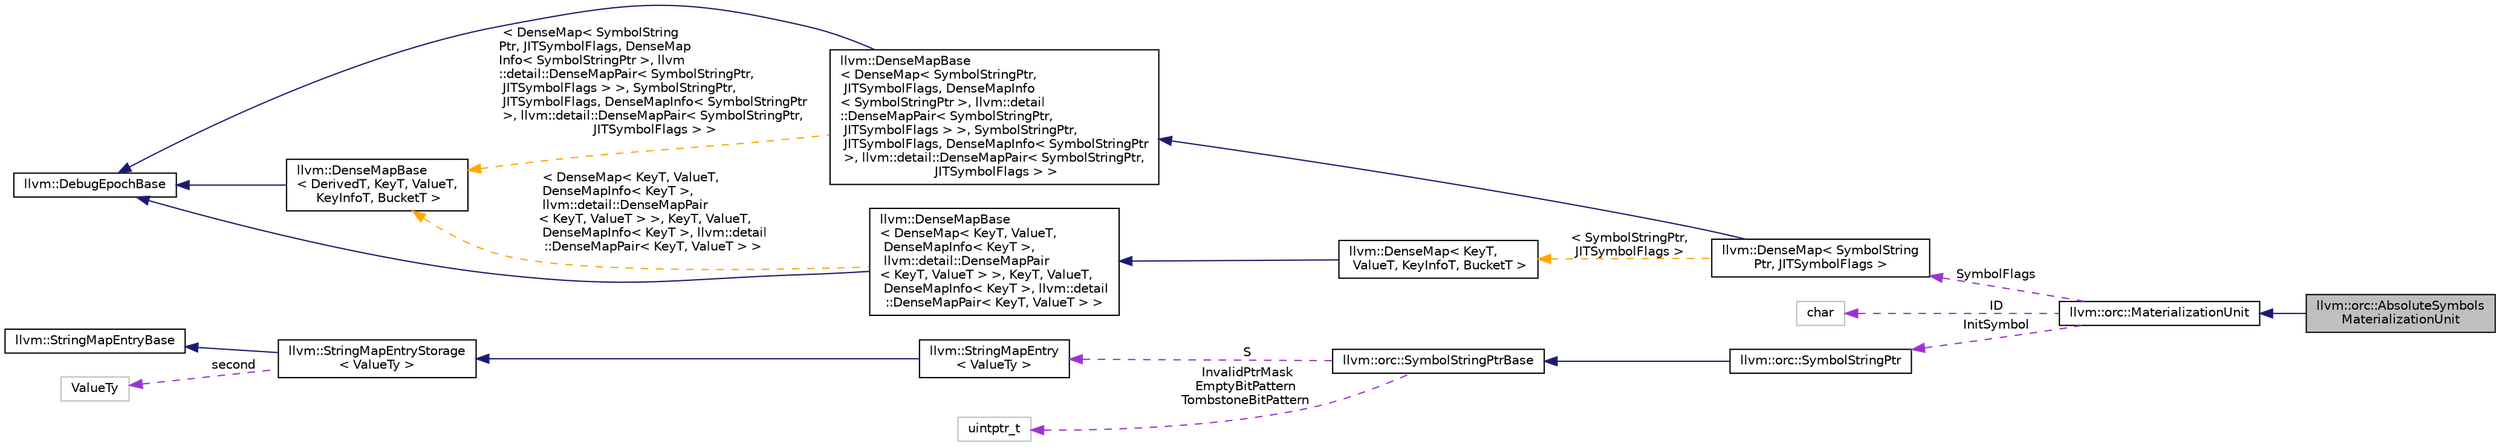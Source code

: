 digraph "llvm::orc::AbsoluteSymbolsMaterializationUnit"
{
 // LATEX_PDF_SIZE
  bgcolor="transparent";
  edge [fontname="Helvetica",fontsize="10",labelfontname="Helvetica",labelfontsize="10"];
  node [fontname="Helvetica",fontsize="10",shape=record];
  rankdir="LR";
  Node1 [label="llvm::orc::AbsoluteSymbols\lMaterializationUnit",height=0.2,width=0.4,color="black", fillcolor="grey75", style="filled", fontcolor="black",tooltip="A MaterializationUnit implementation for pre-existing absolute symbols."];
  Node2 -> Node1 [dir="back",color="midnightblue",fontsize="10",style="solid",fontname="Helvetica"];
  Node2 [label="llvm::orc::MaterializationUnit",height=0.2,width=0.4,color="black",URL="$classllvm_1_1orc_1_1MaterializationUnit.html",tooltip="A MaterializationUnit represents a set of symbol definitions that can be materialized as a group,..."];
  Node3 -> Node2 [dir="back",color="darkorchid3",fontsize="10",style="dashed",label=" SymbolFlags" ,fontname="Helvetica"];
  Node3 [label="llvm::DenseMap\< SymbolString\lPtr, JITSymbolFlags \>",height=0.2,width=0.4,color="black",URL="$classllvm_1_1DenseMap.html",tooltip=" "];
  Node4 -> Node3 [dir="back",color="midnightblue",fontsize="10",style="solid",fontname="Helvetica"];
  Node4 [label="llvm::DenseMapBase\l\< DenseMap\< SymbolStringPtr,\l JITSymbolFlags, DenseMapInfo\l\< SymbolStringPtr \>, llvm::detail\l::DenseMapPair\< SymbolStringPtr,\l JITSymbolFlags \> \>, SymbolStringPtr,\l JITSymbolFlags, DenseMapInfo\< SymbolStringPtr\l \>, llvm::detail::DenseMapPair\< SymbolStringPtr,\l JITSymbolFlags \> \>",height=0.2,width=0.4,color="black",URL="$classllvm_1_1DenseMapBase.html",tooltip=" "];
  Node5 -> Node4 [dir="back",color="midnightblue",fontsize="10",style="solid",fontname="Helvetica"];
  Node5 [label="llvm::DebugEpochBase",height=0.2,width=0.4,color="black",URL="$classllvm_1_1DebugEpochBase.html",tooltip="A base class for data structure classes wishing to make iterators (\"handles\") pointing into themselve..."];
  Node6 -> Node4 [dir="back",color="orange",fontsize="10",style="dashed",label=" \< DenseMap\< SymbolString\lPtr, JITSymbolFlags, DenseMap\lInfo\< SymbolStringPtr \>, llvm\l::detail::DenseMapPair\< SymbolStringPtr,\l JITSymbolFlags \> \>, SymbolStringPtr,\l JITSymbolFlags, DenseMapInfo\< SymbolStringPtr\l \>, llvm::detail::DenseMapPair\< SymbolStringPtr,\l JITSymbolFlags \> \>" ,fontname="Helvetica"];
  Node6 [label="llvm::DenseMapBase\l\< DerivedT, KeyT, ValueT,\l KeyInfoT, BucketT \>",height=0.2,width=0.4,color="black",URL="$classllvm_1_1DenseMapBase.html",tooltip=" "];
  Node5 -> Node6 [dir="back",color="midnightblue",fontsize="10",style="solid",fontname="Helvetica"];
  Node7 -> Node3 [dir="back",color="orange",fontsize="10",style="dashed",label=" \< SymbolStringPtr,\l JITSymbolFlags \>" ,fontname="Helvetica"];
  Node7 [label="llvm::DenseMap\< KeyT,\l ValueT, KeyInfoT, BucketT \>",height=0.2,width=0.4,color="black",URL="$classllvm_1_1DenseMap.html",tooltip=" "];
  Node8 -> Node7 [dir="back",color="midnightblue",fontsize="10",style="solid",fontname="Helvetica"];
  Node8 [label="llvm::DenseMapBase\l\< DenseMap\< KeyT, ValueT,\l DenseMapInfo\< KeyT \>,\l llvm::detail::DenseMapPair\l\< KeyT, ValueT \> \>, KeyT, ValueT,\l DenseMapInfo\< KeyT \>, llvm::detail\l::DenseMapPair\< KeyT, ValueT \> \>",height=0.2,width=0.4,color="black",URL="$classllvm_1_1DenseMapBase.html",tooltip=" "];
  Node5 -> Node8 [dir="back",color="midnightblue",fontsize="10",style="solid",fontname="Helvetica"];
  Node6 -> Node8 [dir="back",color="orange",fontsize="10",style="dashed",label=" \< DenseMap\< KeyT, ValueT,\l DenseMapInfo\< KeyT \>,\l llvm::detail::DenseMapPair\l\< KeyT, ValueT \> \>, KeyT, ValueT,\l DenseMapInfo\< KeyT \>, llvm::detail\l::DenseMapPair\< KeyT, ValueT \> \>" ,fontname="Helvetica"];
  Node9 -> Node2 [dir="back",color="darkorchid3",fontsize="10",style="dashed",label=" ID" ,fontname="Helvetica"];
  Node9 [label="char",height=0.2,width=0.4,color="grey75",tooltip=" "];
  Node10 -> Node2 [dir="back",color="darkorchid3",fontsize="10",style="dashed",label=" InitSymbol" ,fontname="Helvetica"];
  Node10 [label="llvm::orc::SymbolStringPtr",height=0.2,width=0.4,color="black",URL="$classllvm_1_1orc_1_1SymbolStringPtr.html",tooltip="Pointer to a pooled string representing a symbol name."];
  Node11 -> Node10 [dir="back",color="midnightblue",fontsize="10",style="solid",fontname="Helvetica"];
  Node11 [label="llvm::orc::SymbolStringPtrBase",height=0.2,width=0.4,color="black",URL="$classllvm_1_1orc_1_1SymbolStringPtrBase.html",tooltip="Base class for both owning and non-owning symbol-string ptrs."];
  Node12 -> Node11 [dir="back",color="darkorchid3",fontsize="10",style="dashed",label=" S" ,fontname="Helvetica"];
  Node12 [label="llvm::StringMapEntry\l\< ValueTy \>",height=0.2,width=0.4,color="black",URL="$classllvm_1_1StringMapEntry.html",tooltip="StringMapEntry - This is used to represent one value that is inserted into a StringMap."];
  Node13 -> Node12 [dir="back",color="midnightblue",fontsize="10",style="solid",fontname="Helvetica"];
  Node13 [label="llvm::StringMapEntryStorage\l\< ValueTy \>",height=0.2,width=0.4,color="black",URL="$classllvm_1_1StringMapEntryStorage.html",tooltip="StringMapEntryStorage - Holds the value in a StringMapEntry."];
  Node14 -> Node13 [dir="back",color="midnightblue",fontsize="10",style="solid",fontname="Helvetica"];
  Node14 [label="llvm::StringMapEntryBase",height=0.2,width=0.4,color="black",URL="$classllvm_1_1StringMapEntryBase.html",tooltip="StringMapEntryBase - Shared base class of StringMapEntry instances."];
  Node15 -> Node13 [dir="back",color="darkorchid3",fontsize="10",style="dashed",label=" second" ,fontname="Helvetica"];
  Node15 [label="ValueTy",height=0.2,width=0.4,color="grey75",tooltip=" "];
  Node16 -> Node11 [dir="back",color="darkorchid3",fontsize="10",style="dashed",label=" InvalidPtrMask\nEmptyBitPattern\nTombstoneBitPattern" ,fontname="Helvetica"];
  Node16 [label="uintptr_t",height=0.2,width=0.4,color="grey75",tooltip=" "];
}
